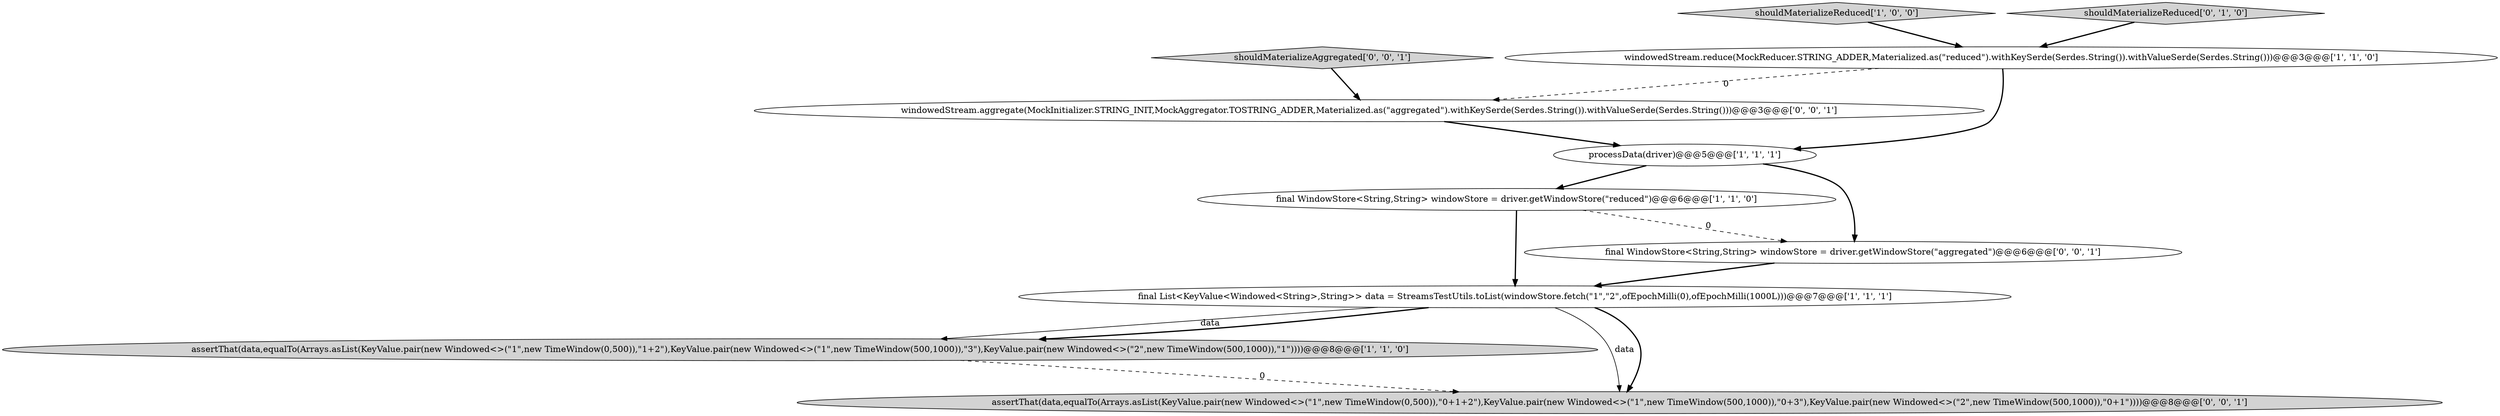 digraph {
1 [style = filled, label = "final WindowStore<String,String> windowStore = driver.getWindowStore(\"reduced\")@@@6@@@['1', '1', '0']", fillcolor = white, shape = ellipse image = "AAA0AAABBB1BBB"];
3 [style = filled, label = "windowedStream.reduce(MockReducer.STRING_ADDER,Materialized.as(\"reduced\").withKeySerde(Serdes.String()).withValueSerde(Serdes.String()))@@@3@@@['1', '1', '0']", fillcolor = white, shape = ellipse image = "AAA0AAABBB1BBB"];
4 [style = filled, label = "assertThat(data,equalTo(Arrays.asList(KeyValue.pair(new Windowed<>(\"1\",new TimeWindow(0,500)),\"1+2\"),KeyValue.pair(new Windowed<>(\"1\",new TimeWindow(500,1000)),\"3\"),KeyValue.pair(new Windowed<>(\"2\",new TimeWindow(500,1000)),\"1\"))))@@@8@@@['1', '1', '0']", fillcolor = lightgray, shape = ellipse image = "AAA0AAABBB1BBB"];
9 [style = filled, label = "assertThat(data,equalTo(Arrays.asList(KeyValue.pair(new Windowed<>(\"1\",new TimeWindow(0,500)),\"0+1+2\"),KeyValue.pair(new Windowed<>(\"1\",new TimeWindow(500,1000)),\"0+3\"),KeyValue.pair(new Windowed<>(\"2\",new TimeWindow(500,1000)),\"0+1\"))))@@@8@@@['0', '0', '1']", fillcolor = lightgray, shape = ellipse image = "AAA0AAABBB3BBB"];
7 [style = filled, label = "final WindowStore<String,String> windowStore = driver.getWindowStore(\"aggregated\")@@@6@@@['0', '0', '1']", fillcolor = white, shape = ellipse image = "AAA0AAABBB3BBB"];
0 [style = filled, label = "shouldMaterializeReduced['1', '0', '0']", fillcolor = lightgray, shape = diamond image = "AAA0AAABBB1BBB"];
5 [style = filled, label = "final List<KeyValue<Windowed<String>,String>> data = StreamsTestUtils.toList(windowStore.fetch(\"1\",\"2\",ofEpochMilli(0),ofEpochMilli(1000L)))@@@7@@@['1', '1', '1']", fillcolor = white, shape = ellipse image = "AAA0AAABBB1BBB"];
10 [style = filled, label = "shouldMaterializeAggregated['0', '0', '1']", fillcolor = lightgray, shape = diamond image = "AAA0AAABBB3BBB"];
6 [style = filled, label = "shouldMaterializeReduced['0', '1', '0']", fillcolor = lightgray, shape = diamond image = "AAA0AAABBB2BBB"];
2 [style = filled, label = "processData(driver)@@@5@@@['1', '1', '1']", fillcolor = white, shape = ellipse image = "AAA0AAABBB1BBB"];
8 [style = filled, label = "windowedStream.aggregate(MockInitializer.STRING_INIT,MockAggregator.TOSTRING_ADDER,Materialized.as(\"aggregated\").withKeySerde(Serdes.String()).withValueSerde(Serdes.String()))@@@3@@@['0', '0', '1']", fillcolor = white, shape = ellipse image = "AAA0AAABBB3BBB"];
1->5 [style = bold, label=""];
0->3 [style = bold, label=""];
5->9 [style = solid, label="data"];
6->3 [style = bold, label=""];
3->8 [style = dashed, label="0"];
4->9 [style = dashed, label="0"];
7->5 [style = bold, label=""];
2->7 [style = bold, label=""];
5->4 [style = solid, label="data"];
3->2 [style = bold, label=""];
8->2 [style = bold, label=""];
5->9 [style = bold, label=""];
10->8 [style = bold, label=""];
1->7 [style = dashed, label="0"];
2->1 [style = bold, label=""];
5->4 [style = bold, label=""];
}
